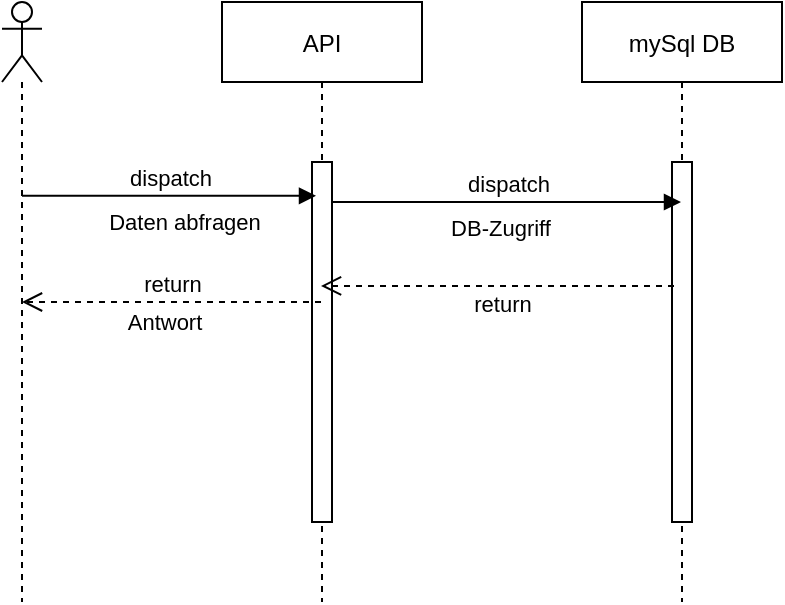 <mxfile version="13.9.9" type="device"><diagram id="kgpKYQtTHZ0yAKxKKP6v" name="Page-1"><mxGraphModel dx="1422" dy="822" grid="1" gridSize="10" guides="1" tooltips="1" connect="1" arrows="1" fold="1" page="1" pageScale="1" pageWidth="850" pageHeight="1100" math="0" shadow="0"><root><mxCell id="0"/><mxCell id="1" parent="0"/><mxCell id="3nuBFxr9cyL0pnOWT2aG-5" value="API" style="shape=umlLifeline;perimeter=lifelinePerimeter;container=1;collapsible=0;recursiveResize=0;rounded=0;shadow=0;strokeWidth=1;" parent="1" vertex="1"><mxGeometry x="300" y="80" width="100" height="300" as="geometry"/></mxCell><mxCell id="3nuBFxr9cyL0pnOWT2aG-6" value="" style="points=[];perimeter=orthogonalPerimeter;rounded=0;shadow=0;strokeWidth=1;" parent="3nuBFxr9cyL0pnOWT2aG-5" vertex="1"><mxGeometry x="45" y="80" width="10" height="180" as="geometry"/></mxCell><mxCell id="-DiZm-68yjvtJMzrZGOS-1" value="mySql DB" style="shape=umlLifeline;perimeter=lifelinePerimeter;container=1;collapsible=0;recursiveResize=0;rounded=0;shadow=0;strokeWidth=1;" vertex="1" parent="1"><mxGeometry x="480" y="80" width="100" height="300" as="geometry"/></mxCell><mxCell id="-DiZm-68yjvtJMzrZGOS-2" value="" style="points=[];perimeter=orthogonalPerimeter;rounded=0;shadow=0;strokeWidth=1;" vertex="1" parent="-DiZm-68yjvtJMzrZGOS-1"><mxGeometry x="45" y="80" width="10" height="180" as="geometry"/></mxCell><mxCell id="-DiZm-68yjvtJMzrZGOS-8" value="" style="shape=umlLifeline;participant=umlActor;perimeter=lifelinePerimeter;whiteSpace=wrap;html=1;container=1;collapsible=0;recursiveResize=0;verticalAlign=top;spacingTop=36;outlineConnect=0;" vertex="1" parent="1"><mxGeometry x="190" y="80" width="20" height="300" as="geometry"/></mxCell><mxCell id="-DiZm-68yjvtJMzrZGOS-18" value="dispatch" style="html=1;verticalAlign=bottom;endArrow=block;entryX=0.2;entryY=0.094;entryDx=0;entryDy=0;entryPerimeter=0;" edge="1" parent="1" source="-DiZm-68yjvtJMzrZGOS-8" target="3nuBFxr9cyL0pnOWT2aG-6"><mxGeometry width="80" relative="1" as="geometry"><mxPoint x="550" y="420" as="sourcePoint"/><mxPoint x="630" y="420" as="targetPoint"/></mxGeometry></mxCell><mxCell id="-DiZm-68yjvtJMzrZGOS-19" value="Daten abfragen" style="edgeLabel;html=1;align=center;verticalAlign=middle;resizable=0;points=[];" vertex="1" connectable="0" parent="-DiZm-68yjvtJMzrZGOS-18"><mxGeometry x="-0.803" y="-4" relative="1" as="geometry"><mxPoint x="66.5" y="9.08" as="offset"/></mxGeometry></mxCell><mxCell id="-DiZm-68yjvtJMzrZGOS-20" value="dispatch" style="html=1;verticalAlign=bottom;endArrow=block;" edge="1" parent="1" source="3nuBFxr9cyL0pnOWT2aG-6" target="-DiZm-68yjvtJMzrZGOS-1"><mxGeometry width="80" relative="1" as="geometry"><mxPoint x="360" y="180.0" as="sourcePoint"/><mxPoint x="507.5" y="180.0" as="targetPoint"/><Array as="points"><mxPoint x="400" y="180"/></Array></mxGeometry></mxCell><mxCell id="-DiZm-68yjvtJMzrZGOS-21" value="DB-Zugriff" style="edgeLabel;html=1;align=center;verticalAlign=middle;resizable=0;points=[];" vertex="1" connectable="0" parent="-DiZm-68yjvtJMzrZGOS-20"><mxGeometry x="-0.803" y="-4" relative="1" as="geometry"><mxPoint x="66.5" y="9.08" as="offset"/></mxGeometry></mxCell><mxCell id="-DiZm-68yjvtJMzrZGOS-22" value="return" style="html=1;verticalAlign=bottom;endArrow=open;dashed=1;endSize=8;exitX=0.1;exitY=0.211;exitDx=0;exitDy=0;exitPerimeter=0;" edge="1" parent="1"><mxGeometry x="-0.025" y="18" relative="1" as="geometry"><mxPoint x="526" y="221.98" as="sourcePoint"/><mxPoint x="349.5" y="221.98" as="targetPoint"/><mxPoint as="offset"/></mxGeometry></mxCell><mxCell id="-DiZm-68yjvtJMzrZGOS-24" value="return" style="html=1;verticalAlign=bottom;endArrow=open;dashed=1;endSize=8;" edge="1" parent="1" source="3nuBFxr9cyL0pnOWT2aG-5" target="-DiZm-68yjvtJMzrZGOS-8"><mxGeometry relative="1" as="geometry"><mxPoint x="630" y="420" as="sourcePoint"/><mxPoint x="550" y="420" as="targetPoint"/></mxGeometry></mxCell><mxCell id="-DiZm-68yjvtJMzrZGOS-25" value="Antwort" style="edgeLabel;html=1;align=center;verticalAlign=middle;resizable=0;points=[];" vertex="1" connectable="0" parent="-DiZm-68yjvtJMzrZGOS-24"><mxGeometry x="0.607" y="-2" relative="1" as="geometry"><mxPoint x="41.5" y="12" as="offset"/></mxGeometry></mxCell></root></mxGraphModel></diagram></mxfile>